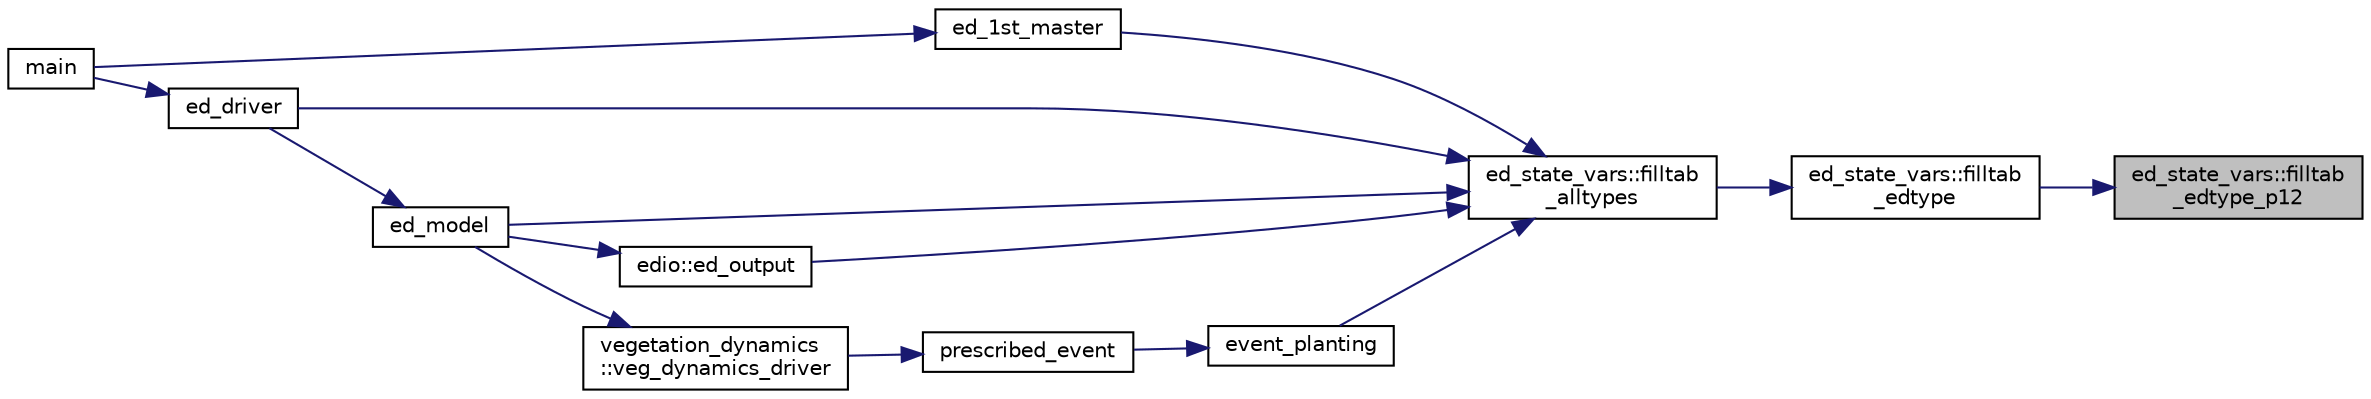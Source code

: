 digraph "ed_state_vars::filltab_edtype_p12"
{
 // LATEX_PDF_SIZE
  edge [fontname="Helvetica",fontsize="10",labelfontname="Helvetica",labelfontsize="10"];
  node [fontname="Helvetica",fontsize="10",shape=record];
  rankdir="RL";
  Node1 [label="ed_state_vars::filltab\l_edtype_p12",height=0.2,width=0.4,color="black", fillcolor="grey75", style="filled", fontcolor="black",tooltip="This routine will fill the pointer table with the polygon-level variables (edtype) that have two dime..."];
  Node1 -> Node2 [dir="back",color="midnightblue",fontsize="10",style="solid"];
  Node2 [label="ed_state_vars::filltab\l_edtype",height=0.2,width=0.4,color="black", fillcolor="white", style="filled",URL="$namespaceed__state__vars.html#a31b9d7889efe4b92ff8dc064eb655d4e",tooltip="This routine will fill the pointer table with the polygon-level variables   (edtype)."];
  Node2 -> Node3 [dir="back",color="midnightblue",fontsize="10",style="solid"];
  Node3 [label="ed_state_vars::filltab\l_alltypes",height=0.2,width=0.4,color="black", fillcolor="white", style="filled",URL="$namespaceed__state__vars.html#afdc01451213108f52d4c3ac14a804f74",tooltip="This subroutine is the main driver for filling the variable table (var_table) of ED variables."];
  Node3 -> Node4 [dir="back",color="midnightblue",fontsize="10",style="solid"];
  Node4 [label="ed_1st_master",height=0.2,width=0.4,color="black", fillcolor="white", style="filled",URL="$ed__1st_8_f90.html#a210220ea32a2360ac21ce627205a9316",tooltip=" "];
  Node4 -> Node5 [dir="back",color="midnightblue",fontsize="10",style="solid"];
  Node5 [label="main",height=0.2,width=0.4,color="black", fillcolor="white", style="filled",URL="$edmain_8_f90.html#a8ec2266d83cd6c0b762cbcbc92c0af3d",tooltip=" "];
  Node3 -> Node6 [dir="back",color="midnightblue",fontsize="10",style="solid"];
  Node6 [label="ed_driver",height=0.2,width=0.4,color="black", fillcolor="white", style="filled",URL="$ed__driver_8_f90.html#a5706bd8bee60960fe8166de1870e47da",tooltip=" "];
  Node6 -> Node5 [dir="back",color="midnightblue",fontsize="10",style="solid"];
  Node3 -> Node7 [dir="back",color="midnightblue",fontsize="10",style="solid"];
  Node7 [label="ed_model",height=0.2,width=0.4,color="black", fillcolor="white", style="filled",URL="$ed__model_8_f90.html#a9804b9ca3fcb1b4e17171d786d50c32c",tooltip="Begins, updates, and outputs results from ecosystem simulation."];
  Node7 -> Node6 [dir="back",color="midnightblue",fontsize="10",style="solid"];
  Node3 -> Node8 [dir="back",color="midnightblue",fontsize="10",style="solid"];
  Node8 [label="edio::ed_output",height=0.2,width=0.4,color="black", fillcolor="white", style="filled",URL="$namespaceedio.html#a7ce965022ac8a52d739c5819f06f8e43",tooltip=" "];
  Node8 -> Node7 [dir="back",color="midnightblue",fontsize="10",style="solid"];
  Node3 -> Node9 [dir="back",color="midnightblue",fontsize="10",style="solid"];
  Node9 [label="event_planting",height=0.2,width=0.4,color="black", fillcolor="white", style="filled",URL="$events_8f90.html#a3fcb64b4de4ae9408c3e365f6cbd1be6",tooltip=" "];
  Node9 -> Node10 [dir="back",color="midnightblue",fontsize="10",style="solid"];
  Node10 [label="prescribed_event",height=0.2,width=0.4,color="black", fillcolor="white", style="filled",URL="$events_8f90.html#ad9f17e2da07d80a0734f81d8b2e27d25",tooltip=" "];
  Node10 -> Node11 [dir="back",color="midnightblue",fontsize="10",style="solid"];
  Node11 [label="vegetation_dynamics\l::veg_dynamics_driver",height=0.2,width=0.4,color="black", fillcolor="white", style="filled",URL="$namespacevegetation__dynamics.html#ac0aac7ba29275bab000373bd850a36e6",tooltip=" "];
  Node11 -> Node7 [dir="back",color="midnightblue",fontsize="10",style="solid"];
}
